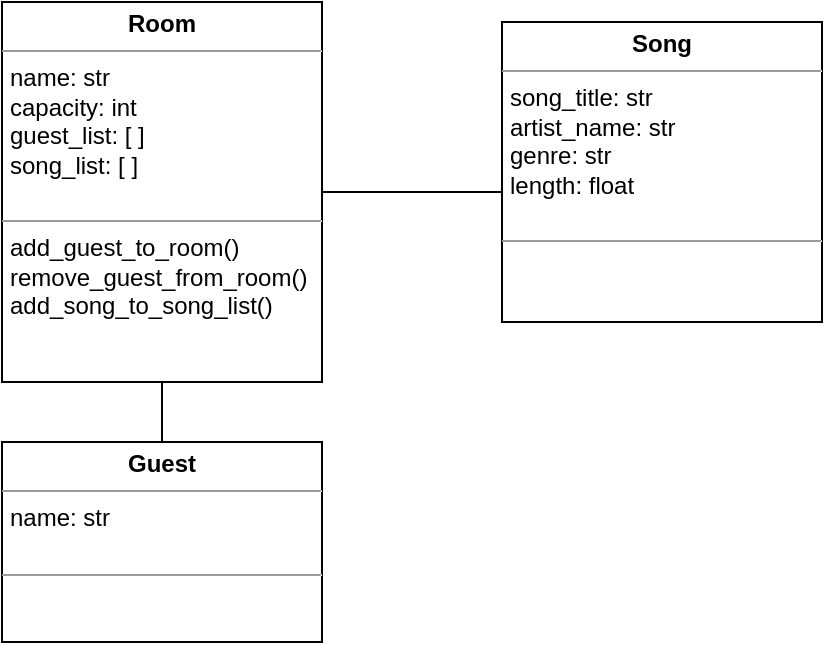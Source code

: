 <mxfile version="20.6.0" type="device"><diagram id="C5RBs43oDa-KdzZeNtuy" name="Page-1"><mxGraphModel dx="1426" dy="794" grid="1" gridSize="10" guides="1" tooltips="1" connect="1" arrows="1" fold="1" page="1" pageScale="1" pageWidth="827" pageHeight="1169" math="0" shadow="0"><root><mxCell id="WIyWlLk6GJQsqaUBKTNV-0"/><mxCell id="WIyWlLk6GJQsqaUBKTNV-1" parent="WIyWlLk6GJQsqaUBKTNV-0"/><mxCell id="Vd1yhEnT4sLEbCe8LhgL-4" value="&lt;p style=&quot;margin:0px;margin-top:4px;text-align:center;&quot;&gt;&lt;b&gt;Room&lt;/b&gt;&lt;/p&gt;&lt;hr size=&quot;1&quot;&gt;&lt;p style=&quot;margin:0px;margin-left:4px;&quot;&gt;name: str&lt;/p&gt;&lt;p style=&quot;margin:0px;margin-left:4px;&quot;&gt;capacity: int&lt;/p&gt;&lt;p style=&quot;margin:0px;margin-left:4px;&quot;&gt;guest_list: [ ]&lt;/p&gt;&lt;p style=&quot;margin:0px;margin-left:4px;&quot;&gt;song_list: [ ]&lt;/p&gt;&lt;p style=&quot;margin:0px;margin-left:4px;&quot;&gt;&lt;br&gt;&lt;/p&gt;&lt;hr size=&quot;1&quot;&gt;&lt;p style=&quot;margin:0px;margin-left:4px;&quot;&gt;add_guest_to_room()&lt;/p&gt;&lt;p style=&quot;margin:0px;margin-left:4px;&quot;&gt;remove_guest_from_room()&lt;/p&gt;&lt;p style=&quot;margin:0px;margin-left:4px;&quot;&gt;add_song_to_song_list()&lt;/p&gt;" style="verticalAlign=top;align=left;overflow=fill;fontSize=12;fontFamily=Helvetica;html=1;" vertex="1" parent="WIyWlLk6GJQsqaUBKTNV-1"><mxGeometry x="80" y="80" width="160" height="190" as="geometry"/></mxCell><mxCell id="Vd1yhEnT4sLEbCe8LhgL-14" value="" style="edgeStyle=orthogonalEdgeStyle;rounded=0;orthogonalLoop=1;jettySize=auto;html=1;endArrow=none;endFill=0;" edge="1" parent="WIyWlLk6GJQsqaUBKTNV-1" source="Vd1yhEnT4sLEbCe8LhgL-9" target="Vd1yhEnT4sLEbCe8LhgL-4"><mxGeometry relative="1" as="geometry"/></mxCell><mxCell id="Vd1yhEnT4sLEbCe8LhgL-9" value="&lt;p style=&quot;margin:0px;margin-top:4px;text-align:center;&quot;&gt;&lt;b&gt;Guest&lt;/b&gt;&lt;/p&gt;&lt;hr size=&quot;1&quot;&gt;&lt;p style=&quot;margin:0px;margin-left:4px;&quot;&gt;name: str&lt;/p&gt;&lt;p style=&quot;margin:0px;margin-left:4px;&quot;&gt;&lt;br&gt;&lt;/p&gt;&lt;hr size=&quot;1&quot;&gt;&lt;p style=&quot;margin:0px;margin-left:4px;&quot;&gt;&lt;br&gt;&lt;/p&gt;" style="verticalAlign=top;align=left;overflow=fill;fontSize=12;fontFamily=Helvetica;html=1;" vertex="1" parent="WIyWlLk6GJQsqaUBKTNV-1"><mxGeometry x="80" y="300" width="160" height="100" as="geometry"/></mxCell><mxCell id="Vd1yhEnT4sLEbCe8LhgL-16" value="" style="rounded=0;orthogonalLoop=1;jettySize=auto;html=1;endArrow=none;endFill=0;exitX=0;exitY=0.567;exitDx=0;exitDy=0;exitPerimeter=0;" edge="1" parent="WIyWlLk6GJQsqaUBKTNV-1" source="Vd1yhEnT4sLEbCe8LhgL-10" target="Vd1yhEnT4sLEbCe8LhgL-4"><mxGeometry relative="1" as="geometry"/></mxCell><mxCell id="Vd1yhEnT4sLEbCe8LhgL-10" value="&lt;p style=&quot;margin:0px;margin-top:4px;text-align:center;&quot;&gt;&lt;b&gt;Song&lt;/b&gt;&lt;/p&gt;&lt;hr size=&quot;1&quot;&gt;&lt;p style=&quot;margin:0px;margin-left:4px;&quot;&gt;song_title: str&lt;/p&gt;&lt;p style=&quot;margin:0px;margin-left:4px;&quot;&gt;artist_name: str&lt;/p&gt;&lt;p style=&quot;margin:0px;margin-left:4px;&quot;&gt;genre: str&lt;/p&gt;&lt;p style=&quot;margin:0px;margin-left:4px;&quot;&gt;length: float&lt;/p&gt;&lt;p style=&quot;margin:0px;margin-left:4px;&quot;&gt;&lt;br&gt;&lt;/p&gt;&lt;hr size=&quot;1&quot;&gt;&lt;p style=&quot;margin:0px;margin-left:4px;&quot;&gt;&lt;br&gt;&lt;/p&gt;" style="verticalAlign=top;align=left;overflow=fill;fontSize=12;fontFamily=Helvetica;html=1;" vertex="1" parent="WIyWlLk6GJQsqaUBKTNV-1"><mxGeometry x="330" y="90" width="160" height="150" as="geometry"/></mxCell></root></mxGraphModel></diagram></mxfile>
